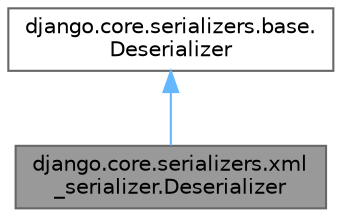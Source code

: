 digraph "django.core.serializers.xml_serializer.Deserializer"
{
 // LATEX_PDF_SIZE
  bgcolor="transparent";
  edge [fontname=Helvetica,fontsize=10,labelfontname=Helvetica,labelfontsize=10];
  node [fontname=Helvetica,fontsize=10,shape=box,height=0.2,width=0.4];
  Node1 [id="Node000001",label="django.core.serializers.xml\l_serializer.Deserializer",height=0.2,width=0.4,color="gray40", fillcolor="grey60", style="filled", fontcolor="black",tooltip=" "];
  Node2 -> Node1 [id="edge1_Node000001_Node000002",dir="back",color="steelblue1",style="solid",tooltip=" "];
  Node2 [id="Node000002",label="django.core.serializers.base.\lDeserializer",height=0.2,width=0.4,color="gray40", fillcolor="white", style="filled",URL="$classdjango_1_1core_1_1serializers_1_1base_1_1_deserializer.html",tooltip=" "];
}
